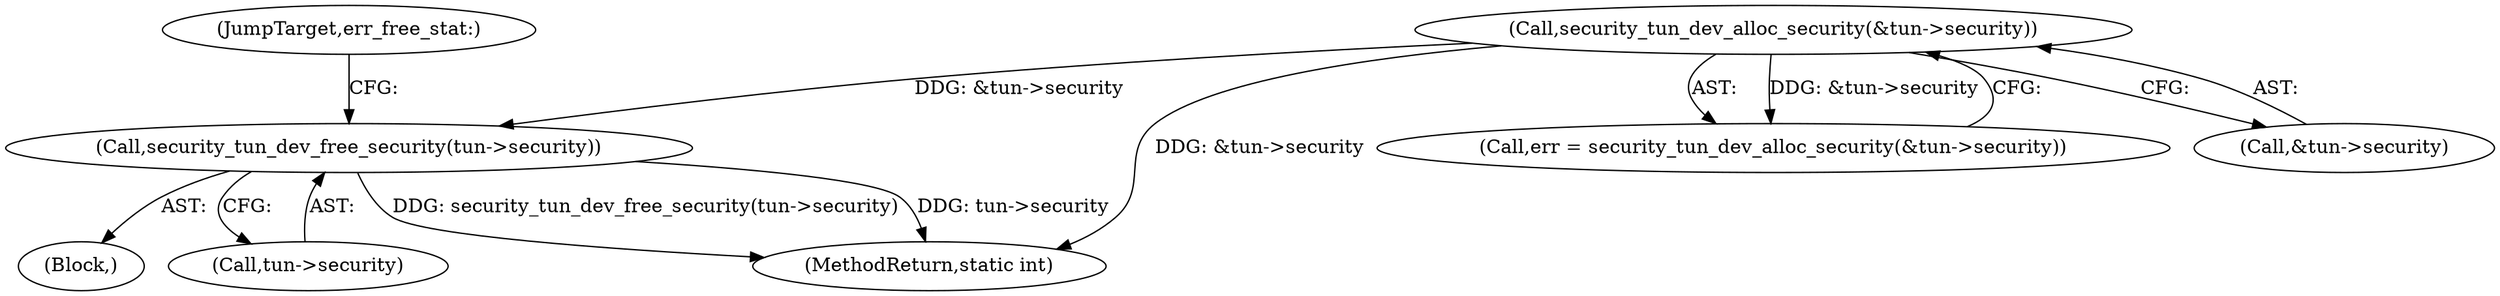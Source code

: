 digraph "0_linux_0ad646c81b2182f7fa67ec0c8c825e0ee165696d@API" {
"1000580" [label="(Call,security_tun_dev_free_security(tun->security))"];
"1000455" [label="(Call,security_tun_dev_alloc_security(&tun->security))"];
"1000455" [label="(Call,security_tun_dev_alloc_security(&tun->security))"];
"1000110" [label="(Block,)"];
"1000453" [label="(Call,err = security_tun_dev_alloc_security(&tun->security))"];
"1000581" [label="(Call,tun->security)"];
"1000580" [label="(Call,security_tun_dev_free_security(tun->security))"];
"1000456" [label="(Call,&tun->security)"];
"1000584" [label="(JumpTarget,err_free_stat:)"];
"1000594" [label="(MethodReturn,static int)"];
"1000580" -> "1000110"  [label="AST: "];
"1000580" -> "1000581"  [label="CFG: "];
"1000581" -> "1000580"  [label="AST: "];
"1000584" -> "1000580"  [label="CFG: "];
"1000580" -> "1000594"  [label="DDG: security_tun_dev_free_security(tun->security)"];
"1000580" -> "1000594"  [label="DDG: tun->security"];
"1000455" -> "1000580"  [label="DDG: &tun->security"];
"1000455" -> "1000453"  [label="AST: "];
"1000455" -> "1000456"  [label="CFG: "];
"1000456" -> "1000455"  [label="AST: "];
"1000453" -> "1000455"  [label="CFG: "];
"1000455" -> "1000594"  [label="DDG: &tun->security"];
"1000455" -> "1000453"  [label="DDG: &tun->security"];
}
